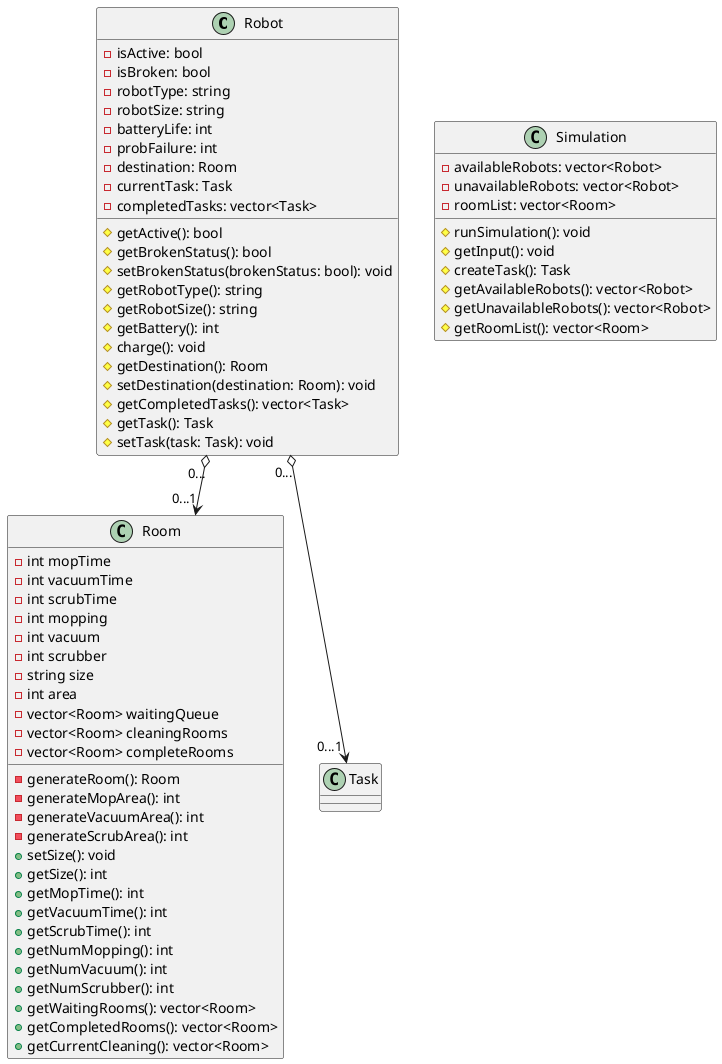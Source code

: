 @startuml RobotClassDiagram

class Robot {
    - isActive: bool
    - isBroken: bool
    - robotType: string
    - robotSize: string
    - batteryLife: int
    - probFailure: int
    - destination: Room
    - currentTask: Task
    - completedTasks: vector<Task>
    # getActive(): bool
    # getBrokenStatus(): bool
    # setBrokenStatus(brokenStatus: bool): void
    # getRobotType(): string
    # getRobotSize(): string
    # getBattery(): int
    # charge(): void
    # getDestination(): Room
    # setDestination(destination: Room): void
    # getCompletedTasks(): vector<Task>
    # getTask(): Task
    # setTask(task: Task): void
}

class Room {
    - int mopTime
    - int vacuumTime
    - int scrubTime
    - int mopping
    - int vacuum
    - int scrubber
    - string size
    - int area
    - vector<Room> waitingQueue
    - vector<Room> cleaningRooms
    - vector<Room> completeRooms


    - generateRoom(): Room
    - generateMopArea(): int
    - generateVacuumArea(): int
    - generateScrubArea(): int
    + setSize(): void
    + getSize(): int
    + getMopTime(): int
    + getVacuumTime(): int
    + getScrubTime(): int
    + getNumMopping(): int
    + getNumVacuum(): int
    + getNumScrubber(): int
    + getWaitingRooms(): vector<Room>
    + getCompletedRooms(): vector<Room>
    + getCurrentCleaning(): vector<Room>
    

}

class Task {

}

class Simulation {
    - availableRobots: vector<Robot>
    - unavailableRobots: vector<Robot>
    - roomList: vector<Room>
    # runSimulation(): void
    # getInput(): void
    # createTask(): Task
    # getAvailableRobots(): vector<Robot>
    # getUnavailableRobots(): vector<Robot>
    # getRoomList(): vector<Room>
}

Robot "0..." o--> "0...1" Room
Robot "0..." o--> "0...1" Task

@enduml
